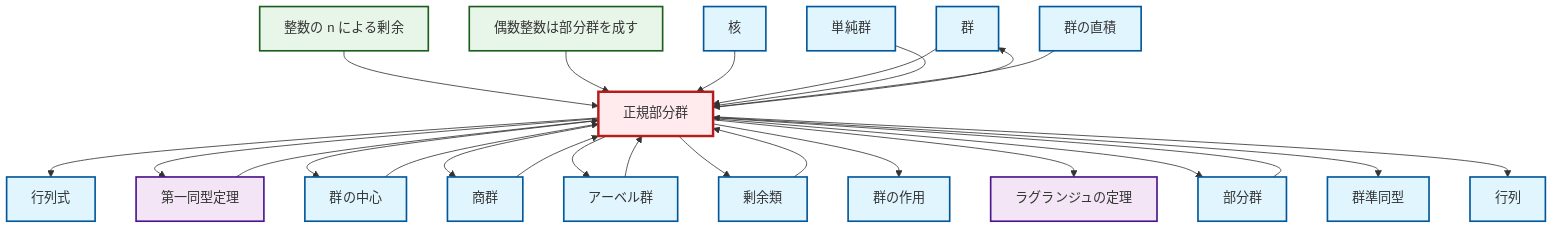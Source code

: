 graph TD
    classDef definition fill:#e1f5fe,stroke:#01579b,stroke-width:2px
    classDef theorem fill:#f3e5f5,stroke:#4a148c,stroke-width:2px
    classDef axiom fill:#fff3e0,stroke:#e65100,stroke-width:2px
    classDef example fill:#e8f5e9,stroke:#1b5e20,stroke-width:2px
    classDef current fill:#ffebee,stroke:#b71c1c,stroke-width:3px
    thm-lagrange["ラグランジュの定理"]:::theorem
    def-group["群"]:::definition
    def-simple-group["単純群"]:::definition
    def-normal-subgroup["正規部分群"]:::definition
    def-center-of-group["群の中心"]:::definition
    thm-first-isomorphism["第一同型定理"]:::theorem
    def-coset["剰余類"]:::definition
    def-matrix["行列"]:::definition
    def-group-action["群の作用"]:::definition
    def-direct-product["群の直積"]:::definition
    def-kernel["核"]:::definition
    def-quotient-group["商群"]:::definition
    ex-even-integers-subgroup["偶数整数は部分群を成す"]:::example
    def-determinant["行列式"]:::definition
    def-homomorphism["群準同型"]:::definition
    ex-quotient-integers-mod-n["整数の n による剰余"]:::example
    def-subgroup["部分群"]:::definition
    def-abelian-group["アーベル群"]:::definition
    def-normal-subgroup --> def-determinant
    def-subgroup --> def-normal-subgroup
    ex-quotient-integers-mod-n --> def-normal-subgroup
    def-normal-subgroup --> def-group
    def-normal-subgroup --> thm-first-isomorphism
    def-normal-subgroup --> def-center-of-group
    def-center-of-group --> def-normal-subgroup
    ex-even-integers-subgroup --> def-normal-subgroup
    def-kernel --> def-normal-subgroup
    def-normal-subgroup --> def-quotient-group
    thm-first-isomorphism --> def-normal-subgroup
    def-group --> def-normal-subgroup
    def-normal-subgroup --> def-abelian-group
    def-normal-subgroup --> def-coset
    def-coset --> def-normal-subgroup
    def-normal-subgroup --> def-group-action
    def-simple-group --> def-normal-subgroup
    def-normal-subgroup --> thm-lagrange
    def-normal-subgroup --> def-subgroup
    def-normal-subgroup --> def-homomorphism
    def-normal-subgroup --> def-matrix
    def-quotient-group --> def-normal-subgroup
    def-direct-product --> def-normal-subgroup
    def-abelian-group --> def-normal-subgroup
    class def-normal-subgroup current